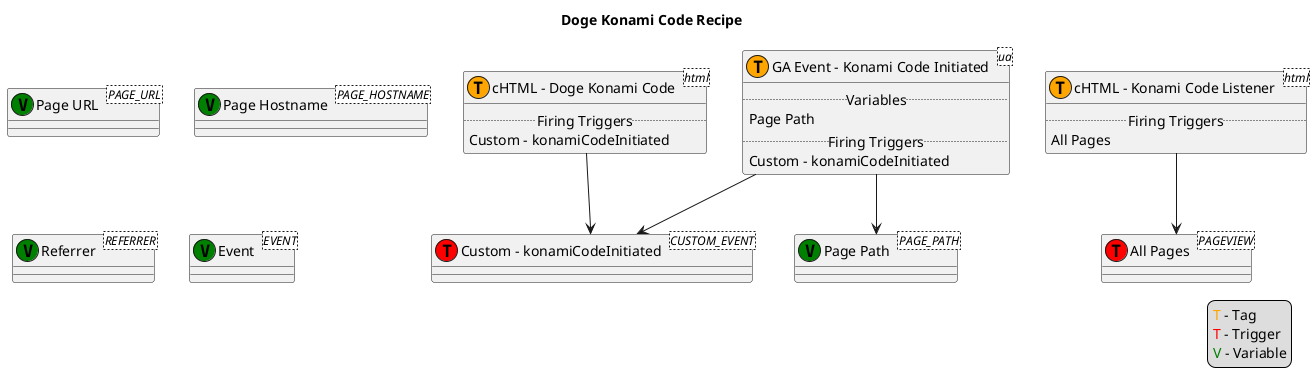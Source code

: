@startuml
title Doge Konami Code Recipe
legend right
<color:orange>T</color> - Tag
<color:red>T</color> - Trigger
<color:green>V</color> - Variable
end legend
class "GA Event - Konami Code Initiated" as 03<ua> << (T, orange) >> {
    .. Variables ..
    Page Path
    .. Firing Triggers ..
    Custom - konamiCodeInitiated
}
class "cHTML - Doge Konami Code" as 02<html> << (T, orange) >> {
    .. Firing Triggers ..
    Custom - konamiCodeInitiated
}
class "cHTML - Konami Code Listener" as 01<html> << (T, orange) >> {
    .. Firing Triggers ..
    All Pages
}
class "Custom - konamiCodeInitiated" as 16<CUSTOM_EVENT> << (T, red) >>
class "All Pages" as 2147479553<PAGEVIEW> << (T, red) >>
class "Page URL"<PAGE_URL> << (V, green) >>
class "Page Hostname"<PAGE_HOSTNAME> << (V, green) >>
class "Page Path"<PAGE_PATH> << (V, green) >>
class "Referrer"<REFERRER> << (V, green) >>
class "Event"<EVENT> << (V, green) >>
03 --> 16
02 --> 16
01 --> 2147479553
03 --> "Page Path"
@enduml